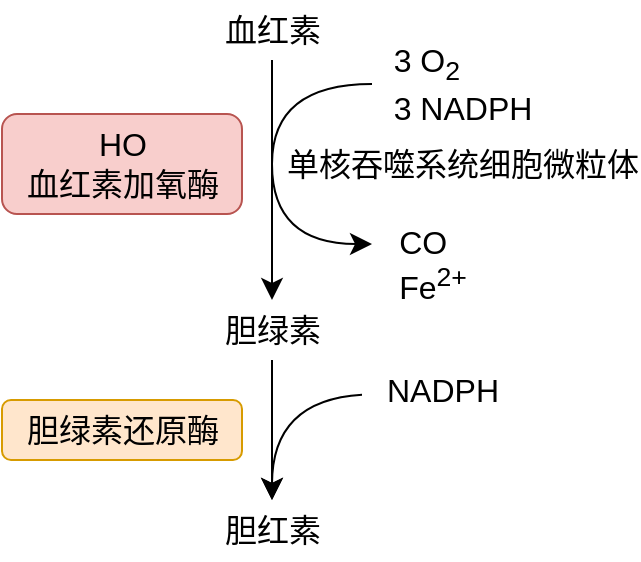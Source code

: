<mxfile version="21.6.5" type="device">
  <diagram name="第 1 页" id="-imKoAK45Y_XJNsxU4IW">
    <mxGraphModel dx="1181" dy="509" grid="1" gridSize="10" guides="1" tooltips="1" connect="1" arrows="1" fold="1" page="0" pageScale="1" pageWidth="827" pageHeight="1169" math="0" shadow="0">
      <root>
        <mxCell id="0" />
        <mxCell id="1" parent="0" />
        <mxCell id="E1SQuPhCcywUcsQI5Syf-5" value="" style="edgeStyle=none;curved=1;rounded=0;orthogonalLoop=1;jettySize=auto;html=1;fontSize=12;startSize=8;endSize=8;" parent="1" source="E1SQuPhCcywUcsQI5Syf-2" target="E1SQuPhCcywUcsQI5Syf-4" edge="1">
          <mxGeometry relative="1" as="geometry" />
        </mxCell>
        <mxCell id="E1SQuPhCcywUcsQI5Syf-2" value="血红素" style="text;html=1;align=center;verticalAlign=middle;resizable=0;points=[];autosize=1;strokeColor=none;fillColor=none;fontSize=16;" parent="1" vertex="1">
          <mxGeometry x="50" y="10" width="70" height="30" as="geometry" />
        </mxCell>
        <mxCell id="E1SQuPhCcywUcsQI5Syf-12" value="" style="edgeStyle=none;curved=1;rounded=0;orthogonalLoop=1;jettySize=auto;html=1;fontSize=12;startSize=8;endSize=8;" parent="1" source="E1SQuPhCcywUcsQI5Syf-4" target="E1SQuPhCcywUcsQI5Syf-11" edge="1">
          <mxGeometry relative="1" as="geometry" />
        </mxCell>
        <mxCell id="E1SQuPhCcywUcsQI5Syf-4" value="胆绿素" style="text;html=1;align=center;verticalAlign=middle;resizable=0;points=[];autosize=1;strokeColor=none;fillColor=none;fontSize=16;" parent="1" vertex="1">
          <mxGeometry x="50" y="160" width="70" height="30" as="geometry" />
        </mxCell>
        <mxCell id="E1SQuPhCcywUcsQI5Syf-6" value="HO&lt;br&gt;血红素加氧酶" style="text;html=1;align=center;verticalAlign=middle;resizable=0;points=[];autosize=1;strokeColor=#b85450;fillColor=#f8cecc;fontSize=16;rounded=1;" parent="1" vertex="1">
          <mxGeometry x="-50" y="67" width="120" height="50" as="geometry" />
        </mxCell>
        <mxCell id="E1SQuPhCcywUcsQI5Syf-11" value="胆红素" style="text;html=1;align=center;verticalAlign=middle;resizable=0;points=[];autosize=1;strokeColor=none;fillColor=none;fontSize=16;" parent="1" vertex="1">
          <mxGeometry x="50" y="260" width="70" height="30" as="geometry" />
        </mxCell>
        <mxCell id="E1SQuPhCcywUcsQI5Syf-14" value="胆绿素还原酶" style="text;html=1;align=center;verticalAlign=middle;resizable=0;points=[];autosize=1;strokeColor=#d79b00;fillColor=#ffe6cc;fontSize=16;rounded=1;" parent="1" vertex="1">
          <mxGeometry x="-50" y="210" width="120" height="30" as="geometry" />
        </mxCell>
        <mxCell id="E1SQuPhCcywUcsQI5Syf-16" style="edgeStyle=none;curved=1;rounded=0;orthogonalLoop=1;jettySize=auto;html=1;fontSize=12;startSize=8;endSize=8;" parent="1" source="E1SQuPhCcywUcsQI5Syf-15" target="E1SQuPhCcywUcsQI5Syf-11" edge="1">
          <mxGeometry relative="1" as="geometry">
            <Array as="points">
              <mxPoint x="85" y="210" />
            </Array>
          </mxGeometry>
        </mxCell>
        <mxCell id="E1SQuPhCcywUcsQI5Syf-15" value="NADPH" style="text;html=1;align=center;verticalAlign=middle;resizable=0;points=[];autosize=1;strokeColor=none;fillColor=none;fontSize=16;" parent="1" vertex="1">
          <mxGeometry x="130" y="190" width="80" height="30" as="geometry" />
        </mxCell>
        <mxCell id="oWKESSlF1ACzG6L2Ly6o-1" value="" style="group;fontSize=16;" vertex="1" connectable="0" parent="1">
          <mxGeometry x="85" y="42" width="130.0" height="115" as="geometry" />
        </mxCell>
        <mxCell id="oWKESSlF1ACzG6L2Ly6o-2" value="&lt;div style=&quot;border-color: var(--border-color); text-align: left;&quot;&gt;3 O&lt;sub style=&quot;border-color: var(--border-color); background-color: initial;&quot;&gt;2&lt;/sub&gt;&lt;/div&gt;&lt;div style=&quot;border-color: var(--border-color); text-align: left;&quot;&gt;&lt;span style=&quot;border-color: var(--border-color); background-color: initial;&quot;&gt;3 NADPH&lt;/span&gt;&lt;/div&gt;" style="text;html=1;align=center;verticalAlign=middle;resizable=0;points=[];autosize=1;strokeColor=none;fillColor=none;fontSize=16;" vertex="1" parent="oWKESSlF1ACzG6L2Ly6o-1">
          <mxGeometry x="50.0" y="-20" width="90" height="60" as="geometry" />
        </mxCell>
        <mxCell id="oWKESSlF1ACzG6L2Ly6o-3" value="&lt;div style=&quot;border-color: var(--border-color); text-align: left;&quot;&gt;CO&lt;/div&gt;&lt;div style=&quot;border-color: var(--border-color); text-align: left;&quot;&gt;&lt;span style=&quot;border-color: var(--border-color); background-color: initial;&quot;&gt;Fe&lt;/span&gt;&lt;sup style=&quot;border-color: var(--border-color); background-color: initial;&quot;&gt;2+&lt;/sup&gt;&lt;/div&gt;" style="text;html=1;align=center;verticalAlign=middle;resizable=0;points=[];autosize=1;strokeColor=none;fillColor=none;fontSize=16;" vertex="1" parent="oWKESSlF1ACzG6L2Ly6o-1">
          <mxGeometry x="50.0" y="70" width="60" height="60" as="geometry" />
        </mxCell>
        <mxCell id="oWKESSlF1ACzG6L2Ly6o-4" value="" style="endArrow=classic;html=1;rounded=0;fontSize=12;startSize=8;endSize=8;edgeStyle=orthogonalEdgeStyle;curved=1;startArrow=none;startFill=0;endFill=1;" edge="1" parent="oWKESSlF1ACzG6L2Ly6o-1" source="oWKESSlF1ACzG6L2Ly6o-2" target="oWKESSlF1ACzG6L2Ly6o-3">
          <mxGeometry width="50" height="50" relative="1" as="geometry">
            <mxPoint x="80" y="10" as="sourcePoint" />
            <mxPoint x="80" y="90" as="targetPoint" />
            <Array as="points">
              <mxPoint y="10" />
              <mxPoint y="90" />
            </Array>
          </mxGeometry>
        </mxCell>
        <mxCell id="oWKESSlF1ACzG6L2Ly6o-5" value="单核吞噬系统细胞微粒体" style="edgeLabel;html=1;align=center;verticalAlign=middle;resizable=0;points=[];fontSize=16;" vertex="1" connectable="0" parent="oWKESSlF1ACzG6L2Ly6o-4">
          <mxGeometry x="-0.074" y="2" relative="1" as="geometry">
            <mxPoint x="93" y="6" as="offset" />
          </mxGeometry>
        </mxCell>
      </root>
    </mxGraphModel>
  </diagram>
</mxfile>
